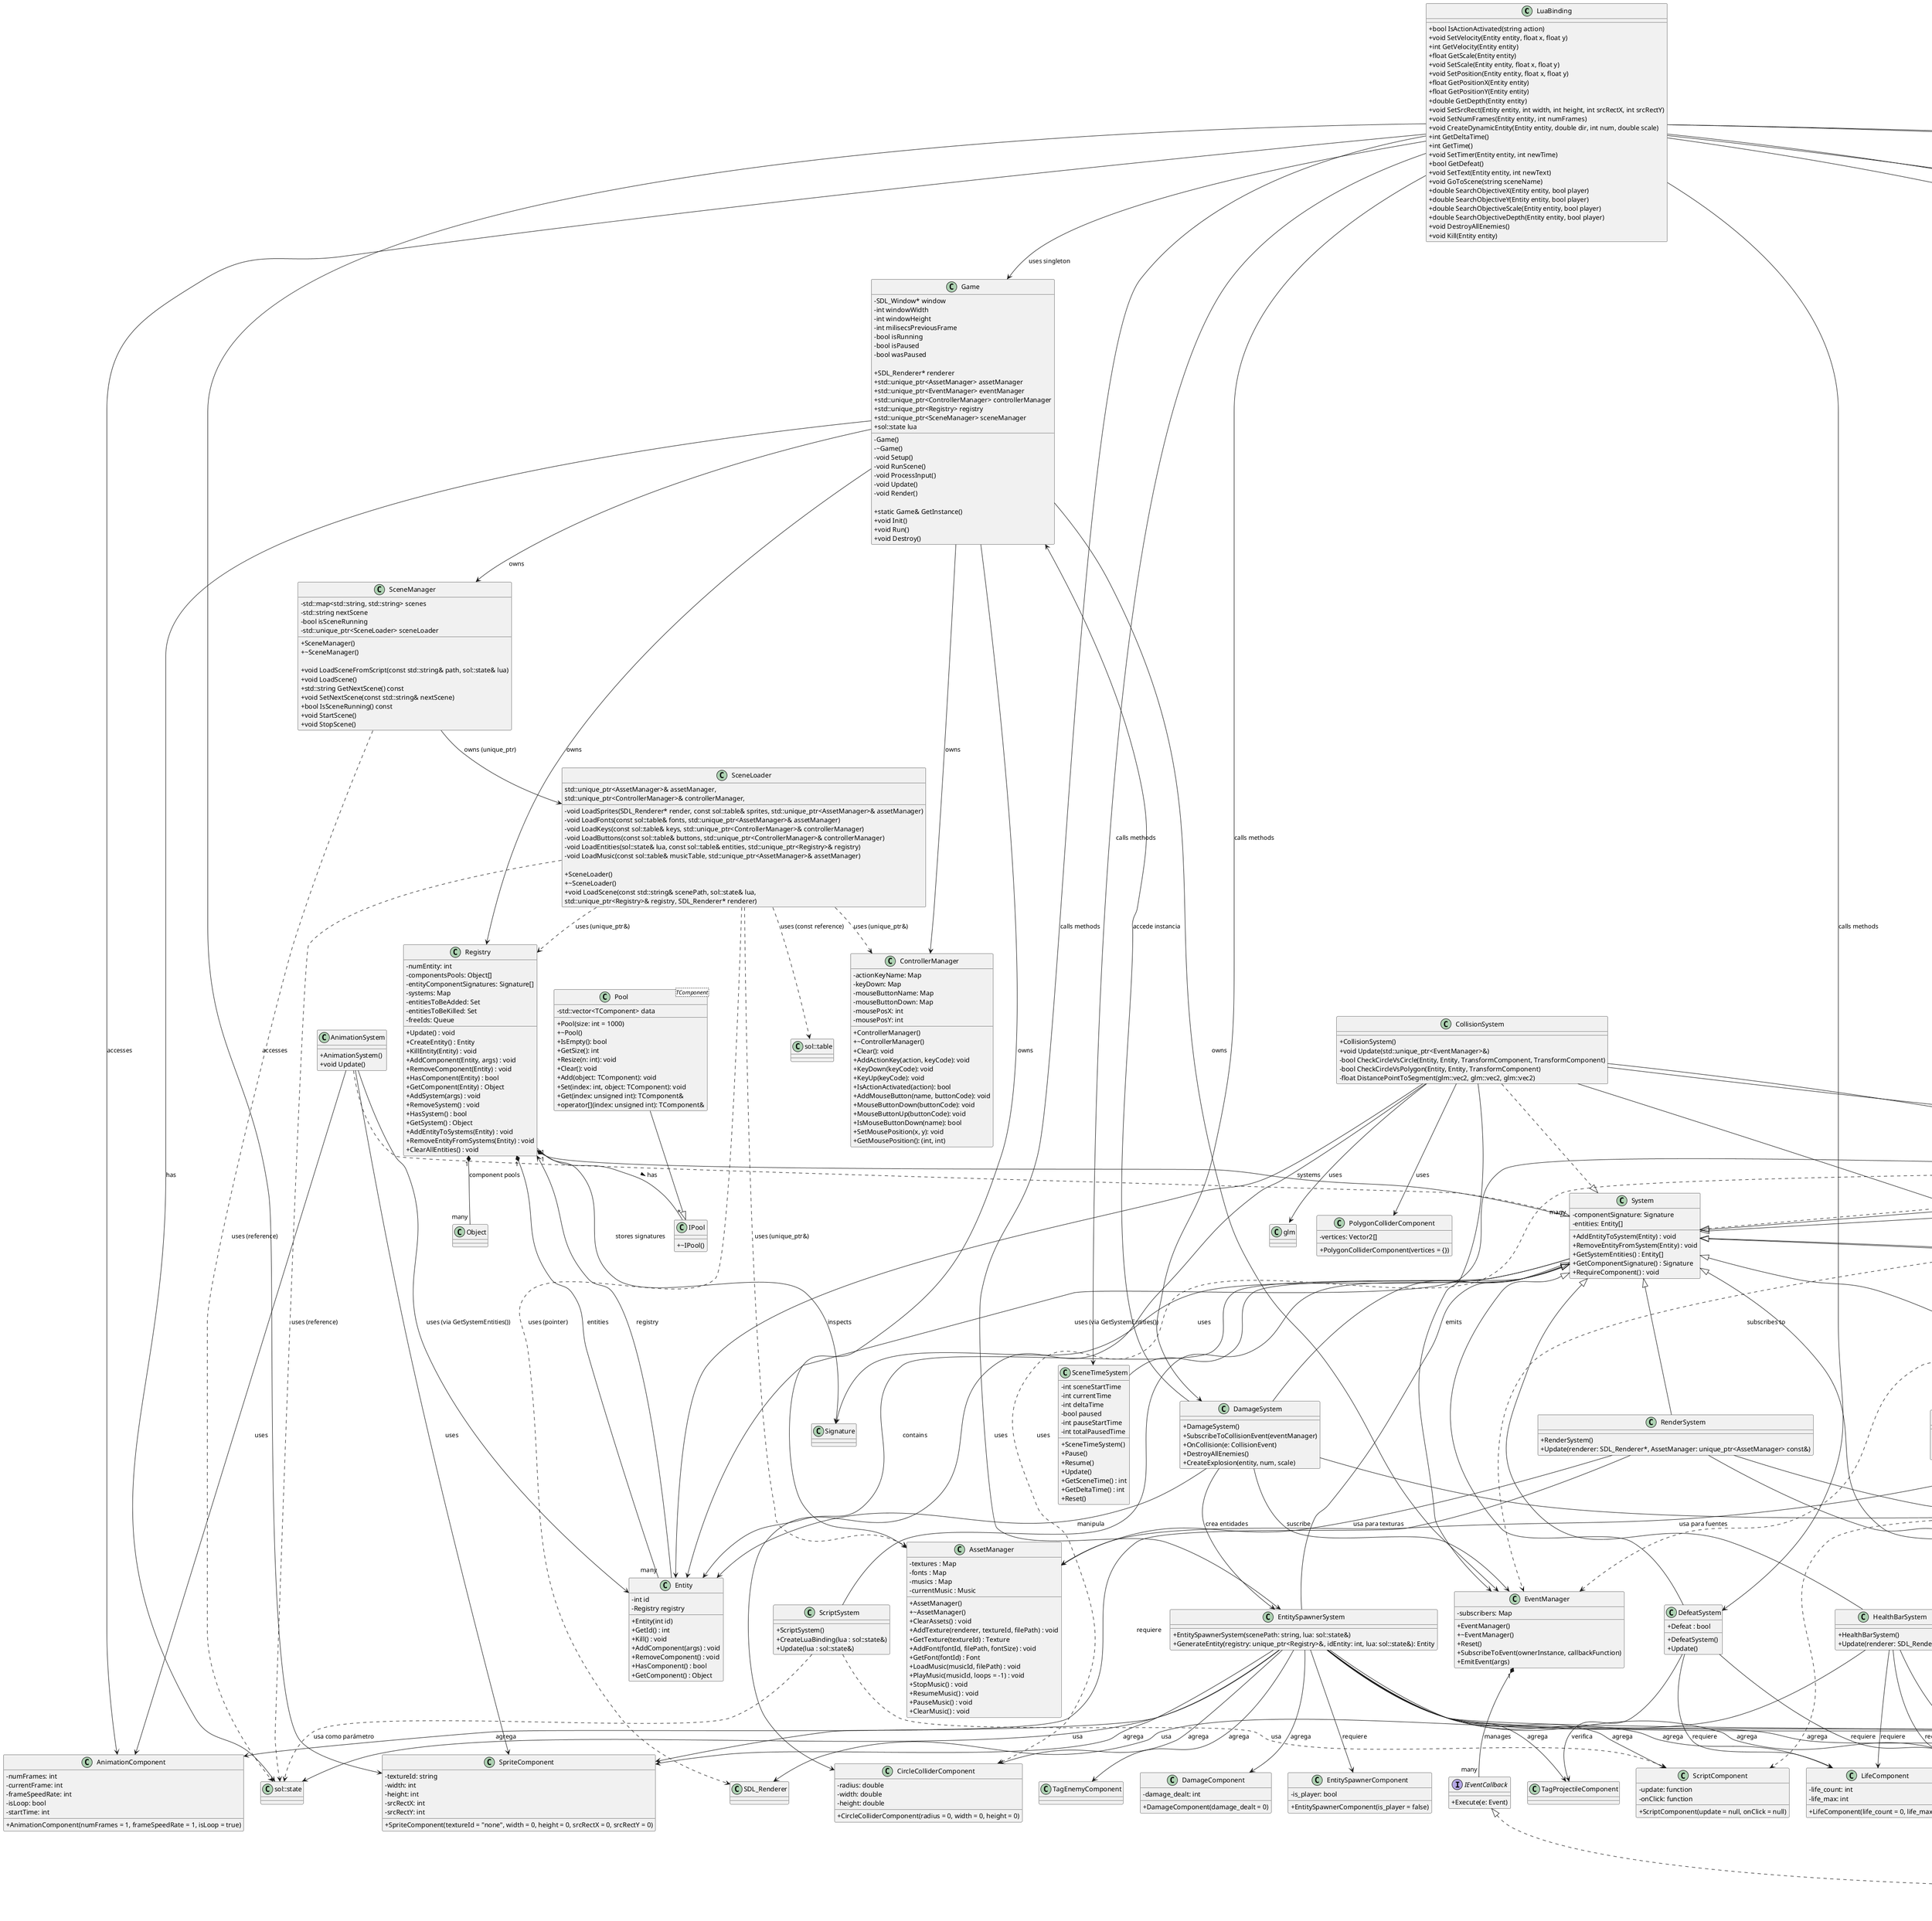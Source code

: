 @startuml UML
skinparam backgroundColor white
skinparam classAttributeIconSize 0
skinparam classMethodIconSize 0

class LuaBinding {
  + bool IsActionActivated(string action)
  + void SetVelocity(Entity entity, float x, float y)
  + int GetVelocity(Entity entity)
  + float GetScale(Entity entity)
  + void SetScale(Entity entity, float x, float y)
  + void SetPosition(Entity entity, float x, float y)
  + float GetPositionX(Entity entity)
  + float GetPositionY(Entity entity)
  + double GetDepth(Entity entity)
  + void SetSrcRect(Entity entity, int width, int height, int srcRectX, int srcRectY)
  + void SetNumFrames(Entity entity, int numFrames)
  + void CreateDynamicEntity(Entity entity, double dir, int num, double scale)
  + int GetDeltaTime()
  + int GetTime()
  + void SetTimer(Entity entity, int newTime)
  + bool GetDefeat()
  + void SetText(Entity entity, int newText)
  + void GoToScene(string sceneName)
  + double SearchObjectiveX(Entity entity, bool player)
  + double SearchObjectiveY(Entity entity, bool player)
  + double SearchObjectiveScale(Entity entity, bool player)
  + double SearchObjectiveDepth(Entity entity, bool player)
  + void DestroyAllEnemies()
  + void Kill(Entity entity)
}

class AssetManager {
    - textures : Map
    - fonts : Map
    - musics : Map
    - currentMusic : Music
    + AssetManager()
    + ~AssetManager()
    + ClearAssets() : void
    + AddTexture(renderer, textureId, filePath) : void
    + GetTexture(textureId) : Texture
    + AddFont(fontId, filePath, fontSize) : void
    + GetFont(fontId) : Font
    + LoadMusic(musicId, filePath) : void
    + PlayMusic(musicId, loops = -1) : void
    + StopMusic() : void
    + ResumeMusic() : void
    + PauseMusic() : void
    + ClearMusic() : void
}

class AnimationComponent {
  - numFrames: int
  - currentFrame: int
  - frameSpeedRate: int
  - isLoop: bool
  - startTime: int
  + AnimationComponent(numFrames = 1, frameSpeedRate = 1, isLoop = true)
}

class CircleColliderComponent {
    - radius: double
    - width: double
    - height: double
    + CircleColliderComponent(radius = 0, width = 0, height = 0)
}

class ClickableComponent {
  - isClicked: bool
  + ClickableComponent()
}

class DamageComponent {
  - damage_dealt: int
  + DamageComponent(damage_dealt = 0)
}

class DepthComponent {
  - min_scale: float
  - max_scale: float
  - original_width: float
  - scale_speed: float
  - reference_point: float
  + DepthComponent(min_scale = 0, max_scale = 0, original_width = 0, scale_speed = 0, reference_point = 0)
}

class EntitySpawnerComponent {
  - is_player: bool
  + EntitySpawnerComponent(is_player = false)
}

class LifeComponent {
  - life_count: int
  - life_max: int
  + LifeComponent(life_count = 0, life_max = 0)
}

class PolygonColliderComponent {
  - vertices: Vector2[]
  + PolygonColliderComponent(vertices = {})
}

class RigidBodyComponent {
  - velocity: Vector2
  + RigidBodyComponent(velocity = (0,0))
}

class ScriptComponent {
  - update: function
  - onClick: function
  + ScriptComponent(update = null, onClick = null)
}

class SpriteComponent {
  - textureId: string
  - width: int
  - height: int
  - srcRectX: int
  - srcRectY: int
  + SpriteComponent(textureId = "none", width = 0, height = 0, srcRectX = 0, srcRectY = 0)
}

class TagEnemyComponent {
}

class TagObjectiveComponent {
}

class TagPlayerComponent {
}

class TagProjectileComponent {
}

class TagWallComponent {
}

class TextComponent {
  - text: string
  - fontId: string
  - color: Color
  - width: int
  - height: int
  + TextComponent(text = "", fontId = "", color = (0,0,0,0))
}

class TransformComponent {
  - position: Vector2
  - scale: Vector2
  - rotation: double
  + TransformComponent(position = (0,0), scale = (1,1), rotation = 0.0)
}

class ControllerManager {
  - actionKeyName: Map
  - keyDown: Map
  - mouseButtonName: Map
  - mouseButtonDown: Map
  - mousePosX: int
  - mousePosY: int
  + ControllerManager()
  + ~ControllerManager()
  + Clear(): void
  + AddActionKey(action, keyCode): void
  + KeyDown(keyCode): void
  + KeyUp(keyCode): void
  + IsActionActivated(action): bool
  + AddMouseButton(name, buttonCode): void
  + MouseButtonDown(buttonCode): void
  + MouseButtonUp(buttonCode): void
  + IsMouseButtonDown(name): bool
  + SetMousePosition(x, y): void
  + GetMousePosition(): (int, int)
}

interface IComponent {
  - static int nextId
}

class Component_TComponent {
  + static int GetId() : int
}

class Entity {
  - int id
  - Registry registry
  + Entity(int id)
  + GetId() : int
  + Kill() : void
  + AddComponent(args) : void
  + RemoveComponent() : void
  + HasComponent() : bool
  + GetComponent() : Object
}

class System {
  - componentSignature: Signature
  - entities: Entity[]
  + AddEntityToSystem(Entity) : void
  + RemoveEntityFromSystem(Entity) : void
  + GetSystemEntities() : Entity[]
  + GetComponentSignature() : Signature
  + RequireComponent() : void
}

class Registry {
  - numEntity: int
  - componentsPools: Object[]
  - entityComponentSignatures: Signature[]
  - systems: Map
  - entitiesToBeAdded: Set
  - entitiesToBeKilled: Set
  - freeIds: Queue
  + Update() : void
  + CreateEntity() : Entity
  + KillEntity(Entity) : void
  + AddComponent(Entity, args) : void
  + RemoveComponent(Entity) : void
  + HasComponent(Entity) : bool
  + GetComponent(Entity) : Object
  + AddSystem(args) : void
  + RemoveSystem() : void
  + HasSystem() : bool
  + GetSystem() : Object
  + AddEntityToSystems(Entity) : void
  + RemoveEntityFromSystems(Entity) : void
  + ClearAllEntities() : void
}

class Signature {
  ' bitset representation'
}

IComponent <|-- Component_TComponent
Entity --> Registry : registry
Registry "1" *-- "many" System : systems
Registry "1" *-- "many" Entity : entities
Registry "1" *-- "many" Object : component pools
System --> Entity : contains
System --> Signature : uses

Registry --> Signature : stores signatures

' Interfaces and templates simplified
interface IEventCallback {
  + Execute(e: Event)
}

class EventCallback_TOwner_TEvent {
  - ownerInstance: Object
  - callbackFunction: function
  + Call(e: Event)
  + EventCallback_TOwner_TEvent(ownerInstance, callbackFunction)
}

class EventManager {
  - subscribers: Map
  + EventManager()
  + ~EventManager()
  + Reset()
  + SubscribeToEvent(ownerInstance, callbackFunction)
  + EmitEvent(args)
}

class Event {
  + Event()
}

IEventCallback <|.. EventCallback_TOwner_TEvent
EventManager "1" *-- "many" IEventCallback : manages
Event <|-- EventCallback_TOwner_TEvent

class ClickEvent {
  + buttonCode: int
  + posX: int
  + posY: int
  + ClickEvent(buttonCode = 0, posX = 0, posY = 0)
}

ClickEvent --|> Event

class CollisionEvent {
  + a: Entity
  + b: Entity
  + CollisionEvent(a, b)
}

CollisionEvent --|> Event

class Game {
    - SDL_Window* window
    - int windowWidth
    - int windowHeight
    - int milisecsPreviousFrame
    - bool isRunning
    - bool isPaused
    - bool wasPaused

    + SDL_Renderer* renderer
    + std::unique_ptr<AssetManager> assetManager
    + std::unique_ptr<EventManager> eventManager
    + std::unique_ptr<ControllerManager> controllerManager
    + std::unique_ptr<Registry> registry
    + std::unique_ptr<SceneManager> sceneManager
    + sol::state lua

    - Game()
    - ~Game()
    - void Setup()
    - void RunScene()
    - void ProcessInput()
    - void Update()
    - void Render()

    + static Game& GetInstance()
    + void Init()
    + void Run()
    + void Destroy()
}

class AssetManager
class EventManager
class ControllerManager
class Registry
class SceneManager
class sol::state

Game --> AssetManager : "owns"
Game --> EventManager : "owns"
Game --> ControllerManager : "owns"
Game --> Registry : "owns"
Game --> SceneManager : "owns"
Game --> "sol::state" : "has"


class SceneLoader {
    - void LoadSprites(SDL_Renderer* render, const sol::table& sprites, std::unique_ptr<AssetManager>& assetManager)
    - void LoadFonts(const sol::table& fonts, std::unique_ptr<AssetManager>& assetManager)
    - void LoadKeys(const sol::table& keys, std::unique_ptr<ControllerManager>& controllerManager)
    - void LoadButtons(const sol::table& buttons, std::unique_ptr<ControllerManager>& controllerManager)
    - void LoadEntities(sol::state& lua, const sol::table& entities, std::unique_ptr<Registry>& registry)
    - void LoadMusic(const sol::table& musicTable, std::unique_ptr<AssetManager>& assetManager)

    + SceneLoader()
    + ~SceneLoader()
    + void LoadScene(const std::string& scenePath, sol::state& lua,
                     std::unique_ptr<AssetManager>& assetManager,
                     std::unique_ptr<ControllerManager>& controllerManager,
                     std::unique_ptr<Registry>& registry, SDL_Renderer* renderer)
}

class AssetManager
class ControllerManager
class Registry
class sol::state
class SDL_Renderer
class sol::table

SceneLoader ..> AssetManager : uses (unique_ptr&)
SceneLoader ..> ControllerManager : uses (unique_ptr&)
SceneLoader ..> Registry : uses (unique_ptr&)
SceneLoader ..> sol::state : uses (reference)
SceneLoader ..> SDL_Renderer : uses (pointer)
SceneLoader ..> sol::table : uses (const reference)


class SceneManager {
    - std::map<std::string, std::string> scenes
    - std::string nextScene
    - bool isSceneRunning
    - std::unique_ptr<SceneLoader> sceneLoader

    + SceneManager()
    + ~SceneManager()

    + void LoadSceneFromScript(const std::string& path, sol::state& lua)
    + void LoadScene()
    + std::string GetNextScene() const
    + void SetNextScene(const std::string& nextScene)
    + bool IsSceneRunning() const
    + void StartScene()
    + void StopScene()
}

class SceneLoader
class sol::state

SceneManager --> SceneLoader : owns (unique_ptr)
SceneManager ..> sol::state : uses (reference)

class AnimationSystem {
  +AnimationSystem()
  +void Update()
}

AnimationSystem ..|> System

AnimationSystem --> AnimationComponent : uses
AnimationSystem --> SpriteComponent : uses
AnimationSystem --> Entity : uses (via GetSystemEntities())

class CleanSystem {
  +CleanSystem()
  +void Update()
}

CleanSystem ..|> System

CleanSystem --> RigidBodyComponent : uses
CleanSystem --> TransformComponent : uses
CleanSystem --> Entity : uses (via GetSystemEntities())

class CollisionSystem {
  +CollisionSystem()
  +void Update(std::unique_ptr<EventManager>&)
  -bool CheckCircleVsCircle(Entity, Entity, TransformComponent, TransformComponent)
  -bool CheckCircleVsPolygon(Entity, Entity, TransformComponent)
  -float DistancePointToSegment(glm::vec2, glm::vec2, glm::vec2)
}

CollisionSystem ..|> System

CollisionSystem --> TransformComponent : uses
CollisionSystem --> CircleColliderComponent : uses
CollisionSystem --> PolygonColliderComponent : uses
CollisionSystem --> DepthComponent : uses
CollisionSystem --> EventManager : emits
CollisionSystem --> CollisionEvent : emits
CollisionSystem --> Entity : inspects
CollisionSystem --> glm::vec2 : uses

class DamageSystem {
    +DamageSystem()
    +SubscribeToCollisionEvent(eventManager)
    +OnCollision(e: CollisionEvent)
    +DestroyAllEnemies()
    +CreateExplosion(entity, num, scale)
}
System <|-- DamageSystem
DamageSystem --> CollisionEvent : utiliza
DamageSystem --> EventManager : suscribe
DamageSystem --> EntitySpawnerSystem : crea entidades
DamageSystem --> Game : accede instancia
DamageSystem --> Entity : manipula

class DefeatSystem {
    +Defeat : bool
    +DefeatSystem()
    +Update()
}
System <|-- DefeatSystem
DefeatSystem --> LifeComponent : requiere
DefeatSystem --> TagObjectiveComponent : requiere
DefeatSystem --> TagProjectileComponent : verifica

class DepthSystem {
    +DepthSystem()
    +Update()
}
System <|-- DepthSystem
DepthSystem --> DepthComponent : requiere
DepthSystem --> TransformComponent : requiere
DepthSystem --> RigidBodyComponent : requiere

class EnemyIASystem {
    +EnemyIASystem()
    +SearchClosestObjective(enemy: Entity, isPlayerIncl: bool): TransformComponent
    +SearchClosestObjectiveDepth(enemy: Entity, isPlayerIncl: bool): DepthComponent
}
System <|-- EnemyIASystem
EnemyIASystem --> TransformComponent : requiere
EnemyIASystem --> TagObjectiveComponent : usa
EnemyIASystem --> TagPlayerComponent : usa
EnemyIASystem --> DepthComponent : usa

class EntitySpawnerSystem {
    +EntitySpawnerSystem(scenePath: string, lua: sol::state&)
    +GenerateEntity(registry: unique_ptr<Registry>&, idEntity: int, lua: sol::state&): Entity
}
System <|-- EntitySpawnerSystem
EntitySpawnerSystem --> EntitySpawnerComponent : requiere
EntitySpawnerSystem --> TransformComponent : requiere
EntitySpawnerSystem --> AnimationComponent : agrega
EntitySpawnerSystem --> CircleColliderComponent : agrega
EntitySpawnerSystem --> RigidBodyComponent : agrega
EntitySpawnerSystem --> ScriptComponent : agrega
EntitySpawnerSystem --> SpriteComponent : agrega
EntitySpawnerSystem --> DepthComponent : agrega
EntitySpawnerSystem --> TagPlayerComponent : agrega
EntitySpawnerSystem --> TagEnemyComponent : agrega
EntitySpawnerSystem --> TagObjectiveComponent : agrega
EntitySpawnerSystem --> TagProjectileComponent : agrega
EntitySpawnerSystem --> LifeComponent : agrega
EntitySpawnerSystem --> DamageComponent : agrega
EntitySpawnerSystem --> sol::state : usa

class HealthBarSystem {
    +HealthBarSystem()
    +Update(renderer: SDL_Renderer*)
}
System <|-- HealthBarSystem
HealthBarSystem --> LifeComponent : requiere
HealthBarSystem --> TagObjectiveComponent : requiere
HealthBarSystem --> TagPlayerComponent : consulta
HealthBarSystem --> SDL_Renderer : usa

class MovementSystem {
    +MovementSystem()
    +Update(dt: double)
}
System <|-- MovementSystem
MovementSystem --> RigidBodyComponent : requiere
MovementSystem --> TransformComponent : requiere

class RenderSystem {
    +RenderSystem()
    +Update(renderer: SDL_Renderer*, AssetManager: unique_ptr<AssetManager> const&)
}
System <|-- RenderSystem
RenderSystem --> SpriteComponent : requiere
RenderSystem --> TransformComponent : requiere
RenderSystem --> DepthComponent : usa opcionalmente
RenderSystem --> AssetManager : usa para texturas

class RenderTextSystem {
    +RenderTextSystem()
    +Update(renderer: SDL_Renderer*, assetManager: unique_ptr<AssetManager> const&)
    +RenderFixedText(renderer: SDL_Renderer*, font: TTF_Font*, text: string, color: SDL_Color, x: int, y: int, scaleX: float = 1.0, scaleY: float = 1.0)
}
System <|-- RenderTextSystem
RenderTextSystem --> TextComponent : requiere
RenderTextSystem --> TransformComponent : requiere
RenderTextSystem --> AssetManager : usa para fuentes

class SceneTimeSystem {
    - int sceneStartTime
    - int currentTime
    - int deltaTime
    - bool paused
    - int pauseStartTime
    - int totalPausedTime
    + SceneTimeSystem()
    + Pause()
    + Resume()
    + Update()
    + GetSceneTime() : int
    + GetDeltaTime() : int
    + Reset()
}
System <|-- SceneTimeSystem

class ScriptSystem {
  + ScriptSystem()
  + CreateLuaBinding(lua : sol::state&)
  + Update(lua : sol::state&)
}

System <|-- ScriptSystem
ScriptSystem ..> ScriptComponent : usa
ScriptSystem ..> "sol::state" : usa como parámetro



class UISystem {
    +UISystem()
    +SubscribeToClickEvent(eventManager : std::unique_ptr<EventManager>&)
    +OnClickEvent(e : ClickEvent&)
}

UISystem --|> System

UISystem ..> ClickableComponent : requires
UISystem ..> TextComponent : requires
UISystem ..> TransformComponent : requires
UISystem ..> ScriptComponent : uses

UISystem ..> EventManager : subscribes to
UISystem ..> ClickEvent : handles

class WallCollisionSystem {
    +WallCollisionSystem()
    +SubscribeToCollisionEvent(eventManager : std::unique_ptr<EventManager>&)
    +OnCollision(e : CollisionEvent&)
}

WallCollisionSystem --|> System

WallCollisionSystem ..> TagWallComponent : requires
WallCollisionSystem ..> TagPlayerComponent : uses
WallCollisionSystem ..> TransformComponent : uses
WallCollisionSystem ..> RigidBodyComponent : uses
WallCollisionSystem ..> CircleColliderComponent : uses

WallCollisionSystem ..> EventManager : subscribes to
WallCollisionSystem ..> CollisionEvent : handles

class IPool {
    +~IPool()
}

class Pool<TComponent> {
    - std::vector<TComponent> data
    +Pool(size: int = 1000)
    +~Pool()
    +IsEmpty(): bool
    +GetSize(): int
    +Resize(n: int): void
    +Clear(): void
    +Add(object: TComponent): void
    +Set(index: int, object: TComponent): void
    +Get(index: unsigned int): TComponent&
    +operator[](index: unsigned int): TComponent&
}
Registry "1" -- "*" IPool : "has >"
Pool --|> IPool


LuaBinding --> Game : uses singleton
LuaBinding --> RigidBodyComponent : accesses
LuaBinding --> TransformComponent : accesses
LuaBinding --> AnimationComponent : accesses
LuaBinding --> SpriteComponent : accesses
LuaBinding --> DepthComponent : accesses
LuaBinding --> TextComponent : accesses

LuaBinding --> EntitySpawnerSystem : calls methods
LuaBinding --> SceneTimeSystem : calls methods
LuaBinding --> DefeatSystem : calls methods
LuaBinding --> EnemyIASystem : calls methods
LuaBinding --> DamageSystem : calls methods
@enduml
